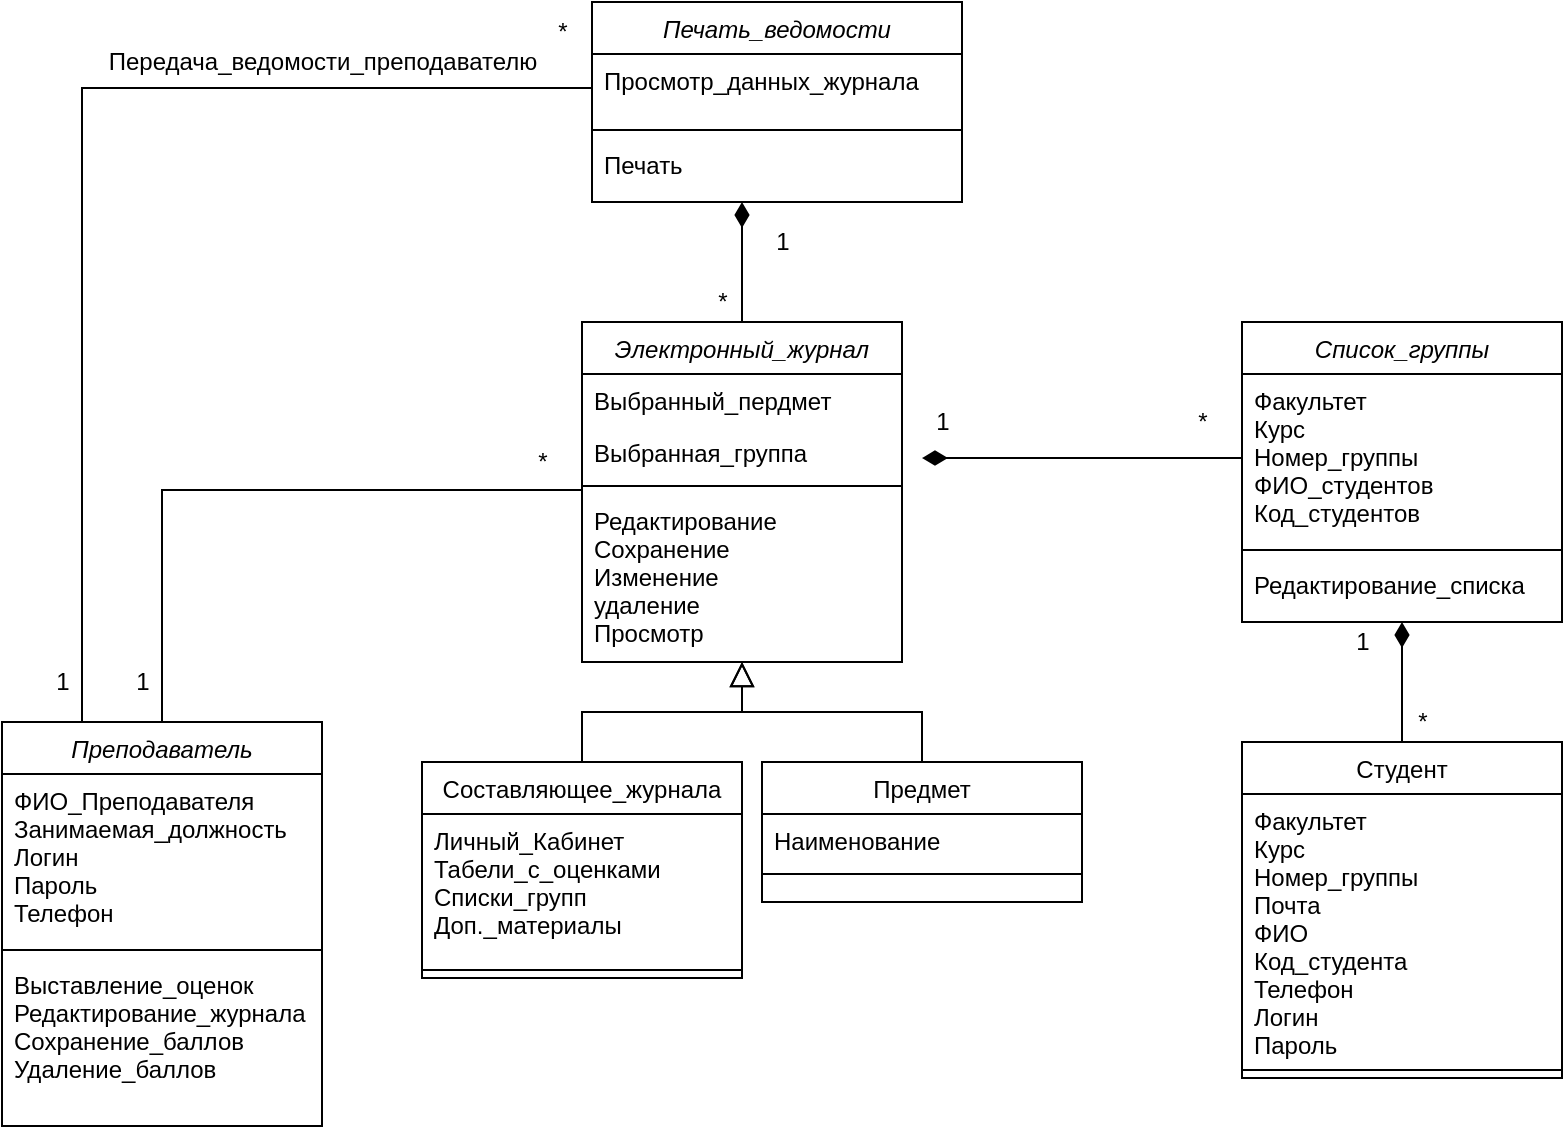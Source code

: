 <mxfile version="20.3.3" type="device"><diagram id="C5RBs43oDa-KdzZeNtuy" name="Page-1"><mxGraphModel dx="248" dy="441" grid="1" gridSize="10" guides="1" tooltips="1" connect="1" arrows="1" fold="1" page="1" pageScale="1" pageWidth="827" pageHeight="1169" background="#ffffff" math="0" shadow="0"><root><mxCell id="WIyWlLk6GJQsqaUBKTNV-0"/><mxCell id="WIyWlLk6GJQsqaUBKTNV-1" parent="WIyWlLk6GJQsqaUBKTNV-0"/><mxCell id="s2ScvVw_6dnyMRmBxVjV-26" style="edgeStyle=orthogonalEdgeStyle;rounded=0;orthogonalLoop=1;jettySize=auto;html=1;endArrow=diamondThin;endFill=1;endSize=10;" parent="WIyWlLk6GJQsqaUBKTNV-1" source="zkfFHV4jXpPFQw0GAbJ--0" edge="1"><mxGeometry relative="1" as="geometry"><mxPoint x="380.0" y="120.0" as="targetPoint"/></mxGeometry></mxCell><mxCell id="zkfFHV4jXpPFQw0GAbJ--0" value="Электронный_журнал" style="swimlane;fontStyle=2;align=center;verticalAlign=top;childLayout=stackLayout;horizontal=1;startSize=26;horizontalStack=0;resizeParent=1;resizeLast=0;collapsible=1;marginBottom=0;rounded=0;shadow=0;strokeWidth=1;" parent="WIyWlLk6GJQsqaUBKTNV-1" vertex="1"><mxGeometry x="300" y="180" width="160" height="170" as="geometry"><mxRectangle x="230" y="140" width="160" height="26" as="alternateBounds"/></mxGeometry></mxCell><mxCell id="zkfFHV4jXpPFQw0GAbJ--1" value="Выбранный_пердмет" style="text;align=left;verticalAlign=top;spacingLeft=4;spacingRight=4;overflow=hidden;rotatable=0;points=[[0,0.5],[1,0.5]];portConstraint=eastwest;" parent="zkfFHV4jXpPFQw0GAbJ--0" vertex="1"><mxGeometry y="26" width="160" height="26" as="geometry"/></mxCell><mxCell id="zkfFHV4jXpPFQw0GAbJ--2" value="Выбранная_группа" style="text;align=left;verticalAlign=top;spacingLeft=4;spacingRight=4;overflow=hidden;rotatable=0;points=[[0,0.5],[1,0.5]];portConstraint=eastwest;rounded=0;shadow=0;html=0;" parent="zkfFHV4jXpPFQw0GAbJ--0" vertex="1"><mxGeometry y="52" width="160" height="26" as="geometry"/></mxCell><mxCell id="zkfFHV4jXpPFQw0GAbJ--4" value="" style="line;html=1;strokeWidth=1;align=left;verticalAlign=middle;spacingTop=-1;spacingLeft=3;spacingRight=3;rotatable=0;labelPosition=right;points=[];portConstraint=eastwest;" parent="zkfFHV4jXpPFQw0GAbJ--0" vertex="1"><mxGeometry y="78" width="160" height="8" as="geometry"/></mxCell><mxCell id="zkfFHV4jXpPFQw0GAbJ--5" value="Редактирование&#10;Сохранение&#10;Изменение&#10;удаление&#10;Просмотр" style="text;align=left;verticalAlign=top;spacingLeft=4;spacingRight=4;overflow=hidden;rotatable=0;points=[[0,0.5],[1,0.5]];portConstraint=eastwest;" parent="zkfFHV4jXpPFQw0GAbJ--0" vertex="1"><mxGeometry y="86" width="160" height="84" as="geometry"/></mxCell><mxCell id="zkfFHV4jXpPFQw0GAbJ--6" value="Составляющее_журнала" style="swimlane;fontStyle=0;align=center;verticalAlign=top;childLayout=stackLayout;horizontal=1;startSize=26;horizontalStack=0;resizeParent=1;resizeLast=0;collapsible=1;marginBottom=0;rounded=0;shadow=0;strokeWidth=1;" parent="WIyWlLk6GJQsqaUBKTNV-1" vertex="1"><mxGeometry x="220" y="400" width="160" height="108" as="geometry"><mxRectangle x="130" y="380" width="160" height="26" as="alternateBounds"/></mxGeometry></mxCell><mxCell id="zkfFHV4jXpPFQw0GAbJ--7" value="Личный_Кабинет&#10;Табели_с_оценками&#10;Списки_групп&#10;Доп._материалы" style="text;align=left;verticalAlign=top;spacingLeft=4;spacingRight=4;overflow=hidden;rotatable=0;points=[[0,0.5],[1,0.5]];portConstraint=eastwest;" parent="zkfFHV4jXpPFQw0GAbJ--6" vertex="1"><mxGeometry y="26" width="160" height="74" as="geometry"/></mxCell><mxCell id="zkfFHV4jXpPFQw0GAbJ--9" value="" style="line;html=1;strokeWidth=1;align=left;verticalAlign=middle;spacingTop=-1;spacingLeft=3;spacingRight=3;rotatable=0;labelPosition=right;points=[];portConstraint=eastwest;" parent="zkfFHV4jXpPFQw0GAbJ--6" vertex="1"><mxGeometry y="100" width="160" height="8" as="geometry"/></mxCell><mxCell id="zkfFHV4jXpPFQw0GAbJ--12" value="" style="endArrow=block;endSize=10;endFill=0;shadow=0;strokeWidth=1;rounded=0;edgeStyle=elbowEdgeStyle;elbow=vertical;" parent="WIyWlLk6GJQsqaUBKTNV-1" source="zkfFHV4jXpPFQw0GAbJ--6" target="zkfFHV4jXpPFQw0GAbJ--0" edge="1"><mxGeometry width="160" relative="1" as="geometry"><mxPoint x="200" y="203" as="sourcePoint"/><mxPoint x="200" y="203" as="targetPoint"/></mxGeometry></mxCell><mxCell id="zkfFHV4jXpPFQw0GAbJ--13" value="Предмет" style="swimlane;fontStyle=0;align=center;verticalAlign=top;childLayout=stackLayout;horizontal=1;startSize=26;horizontalStack=0;resizeParent=1;resizeLast=0;collapsible=1;marginBottom=0;rounded=0;shadow=0;strokeWidth=1;" parent="WIyWlLk6GJQsqaUBKTNV-1" vertex="1"><mxGeometry x="390" y="400" width="160" height="70" as="geometry"><mxRectangle x="340" y="380" width="170" height="26" as="alternateBounds"/></mxGeometry></mxCell><mxCell id="zkfFHV4jXpPFQw0GAbJ--14" value="Наименование" style="text;align=left;verticalAlign=top;spacingLeft=4;spacingRight=4;overflow=hidden;rotatable=0;points=[[0,0.5],[1,0.5]];portConstraint=eastwest;" parent="zkfFHV4jXpPFQw0GAbJ--13" vertex="1"><mxGeometry y="26" width="160" height="26" as="geometry"/></mxCell><mxCell id="zkfFHV4jXpPFQw0GAbJ--15" value="" style="line;html=1;strokeWidth=1;align=left;verticalAlign=middle;spacingTop=-1;spacingLeft=3;spacingRight=3;rotatable=0;labelPosition=right;points=[];portConstraint=eastwest;" parent="zkfFHV4jXpPFQw0GAbJ--13" vertex="1"><mxGeometry y="52" width="160" height="8" as="geometry"/></mxCell><mxCell id="zkfFHV4jXpPFQw0GAbJ--16" value="" style="endArrow=block;endSize=10;endFill=0;shadow=0;strokeWidth=1;rounded=0;edgeStyle=elbowEdgeStyle;elbow=vertical;" parent="WIyWlLk6GJQsqaUBKTNV-1" source="zkfFHV4jXpPFQw0GAbJ--13" target="zkfFHV4jXpPFQw0GAbJ--0" edge="1"><mxGeometry width="160" relative="1" as="geometry"><mxPoint x="210" y="373" as="sourcePoint"/><mxPoint x="310" y="271" as="targetPoint"/></mxGeometry></mxCell><mxCell id="s2ScvVw_6dnyMRmBxVjV-8" style="edgeStyle=orthogonalEdgeStyle;rounded=0;orthogonalLoop=1;jettySize=auto;html=1;entryX=0;entryY=-0.024;entryDx=0;entryDy=0;entryPerimeter=0;endArrow=none;endFill=0;" parent="WIyWlLk6GJQsqaUBKTNV-1" source="s2ScvVw_6dnyMRmBxVjV-3" target="zkfFHV4jXpPFQw0GAbJ--5" edge="1"><mxGeometry relative="1" as="geometry"/></mxCell><mxCell id="s2ScvVw_6dnyMRmBxVjV-3" value="Преподаватель" style="swimlane;fontStyle=2;align=center;verticalAlign=top;childLayout=stackLayout;horizontal=1;startSize=26;horizontalStack=0;resizeParent=1;resizeLast=0;collapsible=1;marginBottom=0;rounded=0;shadow=0;strokeWidth=1;" parent="WIyWlLk6GJQsqaUBKTNV-1" vertex="1"><mxGeometry x="10" y="380" width="160" height="202" as="geometry"><mxRectangle x="230" y="140" width="160" height="26" as="alternateBounds"/></mxGeometry></mxCell><mxCell id="s2ScvVw_6dnyMRmBxVjV-4" value="ФИО_Преподавателя&#10;Занимаемая_должность&#10;Логин&#10;Пароль&#10;Телефон" style="text;align=left;verticalAlign=top;spacingLeft=4;spacingRight=4;overflow=hidden;rotatable=0;points=[[0,0.5],[1,0.5]];portConstraint=eastwest;" parent="s2ScvVw_6dnyMRmBxVjV-3" vertex="1"><mxGeometry y="26" width="160" height="84" as="geometry"/></mxCell><mxCell id="s2ScvVw_6dnyMRmBxVjV-6" value="" style="line;html=1;strokeWidth=1;align=left;verticalAlign=middle;spacingTop=-1;spacingLeft=3;spacingRight=3;rotatable=0;labelPosition=right;points=[];portConstraint=eastwest;" parent="s2ScvVw_6dnyMRmBxVjV-3" vertex="1"><mxGeometry y="110" width="160" height="8" as="geometry"/></mxCell><mxCell id="s2ScvVw_6dnyMRmBxVjV-7" value="Выставление_оценок&#10;Редактирование_журнала&#10;Сохранение_баллов&#10;Удаление_баллов" style="text;align=left;verticalAlign=top;spacingLeft=4;spacingRight=4;overflow=hidden;rotatable=0;points=[[0,0.5],[1,0.5]];portConstraint=eastwest;" parent="s2ScvVw_6dnyMRmBxVjV-3" vertex="1"><mxGeometry y="118" width="160" height="72" as="geometry"/></mxCell><mxCell id="s2ScvVw_6dnyMRmBxVjV-9" value="1" style="text;html=1;align=center;verticalAlign=middle;resizable=0;points=[];autosize=1;strokeColor=none;fillColor=none;" parent="WIyWlLk6GJQsqaUBKTNV-1" vertex="1"><mxGeometry x="65" y="345" width="30" height="30" as="geometry"/></mxCell><mxCell id="s2ScvVw_6dnyMRmBxVjV-10" value="*" style="text;html=1;align=center;verticalAlign=middle;resizable=0;points=[];autosize=1;strokeColor=none;fillColor=none;" parent="WIyWlLk6GJQsqaUBKTNV-1" vertex="1"><mxGeometry x="265" y="235" width="30" height="30" as="geometry"/></mxCell><mxCell id="s2ScvVw_6dnyMRmBxVjV-19" style="edgeStyle=orthogonalEdgeStyle;rounded=0;orthogonalLoop=1;jettySize=auto;html=1;entryX=0.5;entryY=1;entryDx=0;entryDy=0;endArrow=diamondThin;endFill=1;endSize=10;" parent="WIyWlLk6GJQsqaUBKTNV-1" source="s2ScvVw_6dnyMRmBxVjV-11" target="s2ScvVw_6dnyMRmBxVjV-14" edge="1"><mxGeometry relative="1" as="geometry"/></mxCell><mxCell id="s2ScvVw_6dnyMRmBxVjV-11" value="Студент" style="swimlane;fontStyle=0;align=center;verticalAlign=top;childLayout=stackLayout;horizontal=1;startSize=26;horizontalStack=0;resizeParent=1;resizeLast=0;collapsible=1;marginBottom=0;rounded=0;shadow=0;strokeWidth=1;" parent="WIyWlLk6GJQsqaUBKTNV-1" vertex="1"><mxGeometry x="630" y="390" width="160" height="168" as="geometry"><mxRectangle x="340" y="380" width="170" height="26" as="alternateBounds"/></mxGeometry></mxCell><mxCell id="s2ScvVw_6dnyMRmBxVjV-12" value="Факультет&#10;Курс&#10;Номер_группы&#10;Почта&#10;ФИО&#10;Код_студента&#10;Телефон&#10;Логин&#10;Пароль" style="text;align=left;verticalAlign=top;spacingLeft=4;spacingRight=4;overflow=hidden;rotatable=0;points=[[0,0.5],[1,0.5]];portConstraint=eastwest;" parent="s2ScvVw_6dnyMRmBxVjV-11" vertex="1"><mxGeometry y="26" width="160" height="134" as="geometry"/></mxCell><mxCell id="s2ScvVw_6dnyMRmBxVjV-13" value="" style="line;html=1;strokeWidth=1;align=left;verticalAlign=middle;spacingTop=-1;spacingLeft=3;spacingRight=3;rotatable=0;labelPosition=right;points=[];portConstraint=eastwest;" parent="s2ScvVw_6dnyMRmBxVjV-11" vertex="1"><mxGeometry y="160" width="160" height="8" as="geometry"/></mxCell><mxCell id="s2ScvVw_6dnyMRmBxVjV-14" value="Список_группы" style="swimlane;fontStyle=2;align=center;verticalAlign=top;childLayout=stackLayout;horizontal=1;startSize=26;horizontalStack=0;resizeParent=1;resizeLast=0;collapsible=1;marginBottom=0;rounded=0;shadow=0;strokeWidth=1;" parent="WIyWlLk6GJQsqaUBKTNV-1" vertex="1"><mxGeometry x="630" y="180" width="160" height="150" as="geometry"><mxRectangle x="230" y="140" width="160" height="26" as="alternateBounds"/></mxGeometry></mxCell><mxCell id="s2ScvVw_6dnyMRmBxVjV-16" value="Факультет&#10;Курс&#10;Номер_группы&#10;ФИО_студентов&#10;Код_студентов" style="text;align=left;verticalAlign=top;spacingLeft=4;spacingRight=4;overflow=hidden;rotatable=0;points=[[0,0.5],[1,0.5]];portConstraint=eastwest;rounded=0;shadow=0;html=0;" parent="s2ScvVw_6dnyMRmBxVjV-14" vertex="1"><mxGeometry y="26" width="160" height="84" as="geometry"/></mxCell><mxCell id="s2ScvVw_6dnyMRmBxVjV-17" value="" style="line;html=1;strokeWidth=1;align=left;verticalAlign=middle;spacingTop=-1;spacingLeft=3;spacingRight=3;rotatable=0;labelPosition=right;points=[];portConstraint=eastwest;" parent="s2ScvVw_6dnyMRmBxVjV-14" vertex="1"><mxGeometry y="110" width="160" height="8" as="geometry"/></mxCell><mxCell id="s2ScvVw_6dnyMRmBxVjV-18" value="Редактирование_списка" style="text;align=left;verticalAlign=top;spacingLeft=4;spacingRight=4;overflow=hidden;rotatable=0;points=[[0,0.5],[1,0.5]];portConstraint=eastwest;" parent="s2ScvVw_6dnyMRmBxVjV-14" vertex="1"><mxGeometry y="118" width="160" height="22" as="geometry"/></mxCell><mxCell id="s2ScvVw_6dnyMRmBxVjV-20" value="1" style="text;html=1;align=center;verticalAlign=middle;resizable=0;points=[];autosize=1;strokeColor=none;fillColor=none;" parent="WIyWlLk6GJQsqaUBKTNV-1" vertex="1"><mxGeometry x="675" y="325" width="30" height="30" as="geometry"/></mxCell><mxCell id="s2ScvVw_6dnyMRmBxVjV-21" value="*" style="text;html=1;align=center;verticalAlign=middle;resizable=0;points=[];autosize=1;strokeColor=none;fillColor=none;" parent="WIyWlLk6GJQsqaUBKTNV-1" vertex="1"><mxGeometry x="705" y="365" width="30" height="30" as="geometry"/></mxCell><mxCell id="s2ScvVw_6dnyMRmBxVjV-22" style="edgeStyle=orthogonalEdgeStyle;rounded=0;orthogonalLoop=1;jettySize=auto;html=1;endArrow=diamondThin;endFill=1;endSize=10;" parent="WIyWlLk6GJQsqaUBKTNV-1" source="s2ScvVw_6dnyMRmBxVjV-16" edge="1"><mxGeometry relative="1" as="geometry"><mxPoint x="470" y="248" as="targetPoint"/></mxGeometry></mxCell><mxCell id="s2ScvVw_6dnyMRmBxVjV-23" value="1" style="text;html=1;align=center;verticalAlign=middle;resizable=0;points=[];autosize=1;strokeColor=none;fillColor=none;" parent="WIyWlLk6GJQsqaUBKTNV-1" vertex="1"><mxGeometry x="465" y="215" width="30" height="30" as="geometry"/></mxCell><mxCell id="s2ScvVw_6dnyMRmBxVjV-24" value="*" style="text;html=1;align=center;verticalAlign=middle;resizable=0;points=[];autosize=1;strokeColor=none;fillColor=none;" parent="WIyWlLk6GJQsqaUBKTNV-1" vertex="1"><mxGeometry x="595" y="215" width="30" height="30" as="geometry"/></mxCell><mxCell id="s2ScvVw_6dnyMRmBxVjV-27" value="1" style="text;html=1;align=center;verticalAlign=middle;resizable=0;points=[];autosize=1;strokeColor=none;fillColor=none;" parent="WIyWlLk6GJQsqaUBKTNV-1" vertex="1"><mxGeometry x="385" y="125" width="30" height="30" as="geometry"/></mxCell><mxCell id="s2ScvVw_6dnyMRmBxVjV-28" value="*" style="text;html=1;align=center;verticalAlign=middle;resizable=0;points=[];autosize=1;strokeColor=none;fillColor=none;" parent="WIyWlLk6GJQsqaUBKTNV-1" vertex="1"><mxGeometry x="355" y="155" width="30" height="30" as="geometry"/></mxCell><mxCell id="s2ScvVw_6dnyMRmBxVjV-32" value="Печать_ведомости" style="swimlane;fontStyle=2;align=center;verticalAlign=top;childLayout=stackLayout;horizontal=1;startSize=26;horizontalStack=0;resizeParent=1;resizeLast=0;collapsible=1;marginBottom=0;rounded=0;shadow=0;strokeWidth=1;" parent="WIyWlLk6GJQsqaUBKTNV-1" vertex="1"><mxGeometry x="305" y="20" width="185" height="100" as="geometry"><mxRectangle x="230" y="140" width="160" height="26" as="alternateBounds"/></mxGeometry></mxCell><mxCell id="s2ScvVw_6dnyMRmBxVjV-33" value="Просмотр_данных_журнала" style="text;align=left;verticalAlign=top;spacingLeft=4;spacingRight=4;overflow=hidden;rotatable=0;points=[[0,0.5],[1,0.5]];portConstraint=eastwest;rounded=0;shadow=0;html=0;" parent="s2ScvVw_6dnyMRmBxVjV-32" vertex="1"><mxGeometry y="26" width="185" height="34" as="geometry"/></mxCell><mxCell id="s2ScvVw_6dnyMRmBxVjV-34" value="" style="line;html=1;strokeWidth=1;align=left;verticalAlign=middle;spacingTop=-1;spacingLeft=3;spacingRight=3;rotatable=0;labelPosition=right;points=[];portConstraint=eastwest;" parent="s2ScvVw_6dnyMRmBxVjV-32" vertex="1"><mxGeometry y="60" width="185" height="8" as="geometry"/></mxCell><mxCell id="s2ScvVw_6dnyMRmBxVjV-35" value="Печать" style="text;align=left;verticalAlign=top;spacingLeft=4;spacingRight=4;overflow=hidden;rotatable=0;points=[[0,0.5],[1,0.5]];portConstraint=eastwest;" parent="s2ScvVw_6dnyMRmBxVjV-32" vertex="1"><mxGeometry y="68" width="185" height="22" as="geometry"/></mxCell><mxCell id="s2ScvVw_6dnyMRmBxVjV-36" style="edgeStyle=orthogonalEdgeStyle;rounded=0;orthogonalLoop=1;jettySize=auto;html=1;entryX=0.25;entryY=0;entryDx=0;entryDy=0;endArrow=none;endFill=0;endSize=10;" parent="WIyWlLk6GJQsqaUBKTNV-1" source="s2ScvVw_6dnyMRmBxVjV-33" target="s2ScvVw_6dnyMRmBxVjV-3" edge="1"><mxGeometry relative="1" as="geometry"/></mxCell><mxCell id="s2ScvVw_6dnyMRmBxVjV-37" value="Передача_ведомости_преподавателю" style="text;html=1;align=center;verticalAlign=middle;resizable=0;points=[];autosize=1;strokeColor=none;fillColor=none;" parent="WIyWlLk6GJQsqaUBKTNV-1" vertex="1"><mxGeometry x="50" y="35" width="240" height="30" as="geometry"/></mxCell><mxCell id="vpXsnCAmVQ6C6PfEJQ63-0" value="1&lt;br&gt;" style="text;html=1;align=center;verticalAlign=middle;resizable=0;points=[];autosize=1;strokeColor=none;fillColor=none;" vertex="1" parent="WIyWlLk6GJQsqaUBKTNV-1"><mxGeometry x="25" y="345" width="30" height="30" as="geometry"/></mxCell><mxCell id="vpXsnCAmVQ6C6PfEJQ63-1" value="*" style="text;html=1;align=center;verticalAlign=middle;resizable=0;points=[];autosize=1;strokeColor=none;fillColor=none;" vertex="1" parent="WIyWlLk6GJQsqaUBKTNV-1"><mxGeometry x="275" y="20" width="30" height="30" as="geometry"/></mxCell></root></mxGraphModel></diagram></mxfile>
